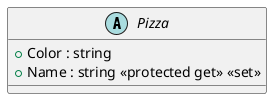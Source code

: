 @startuml
abstract class Pizza {
    + Color : string
    + Name : string <<protected get>> <<set>>
}
@enduml
